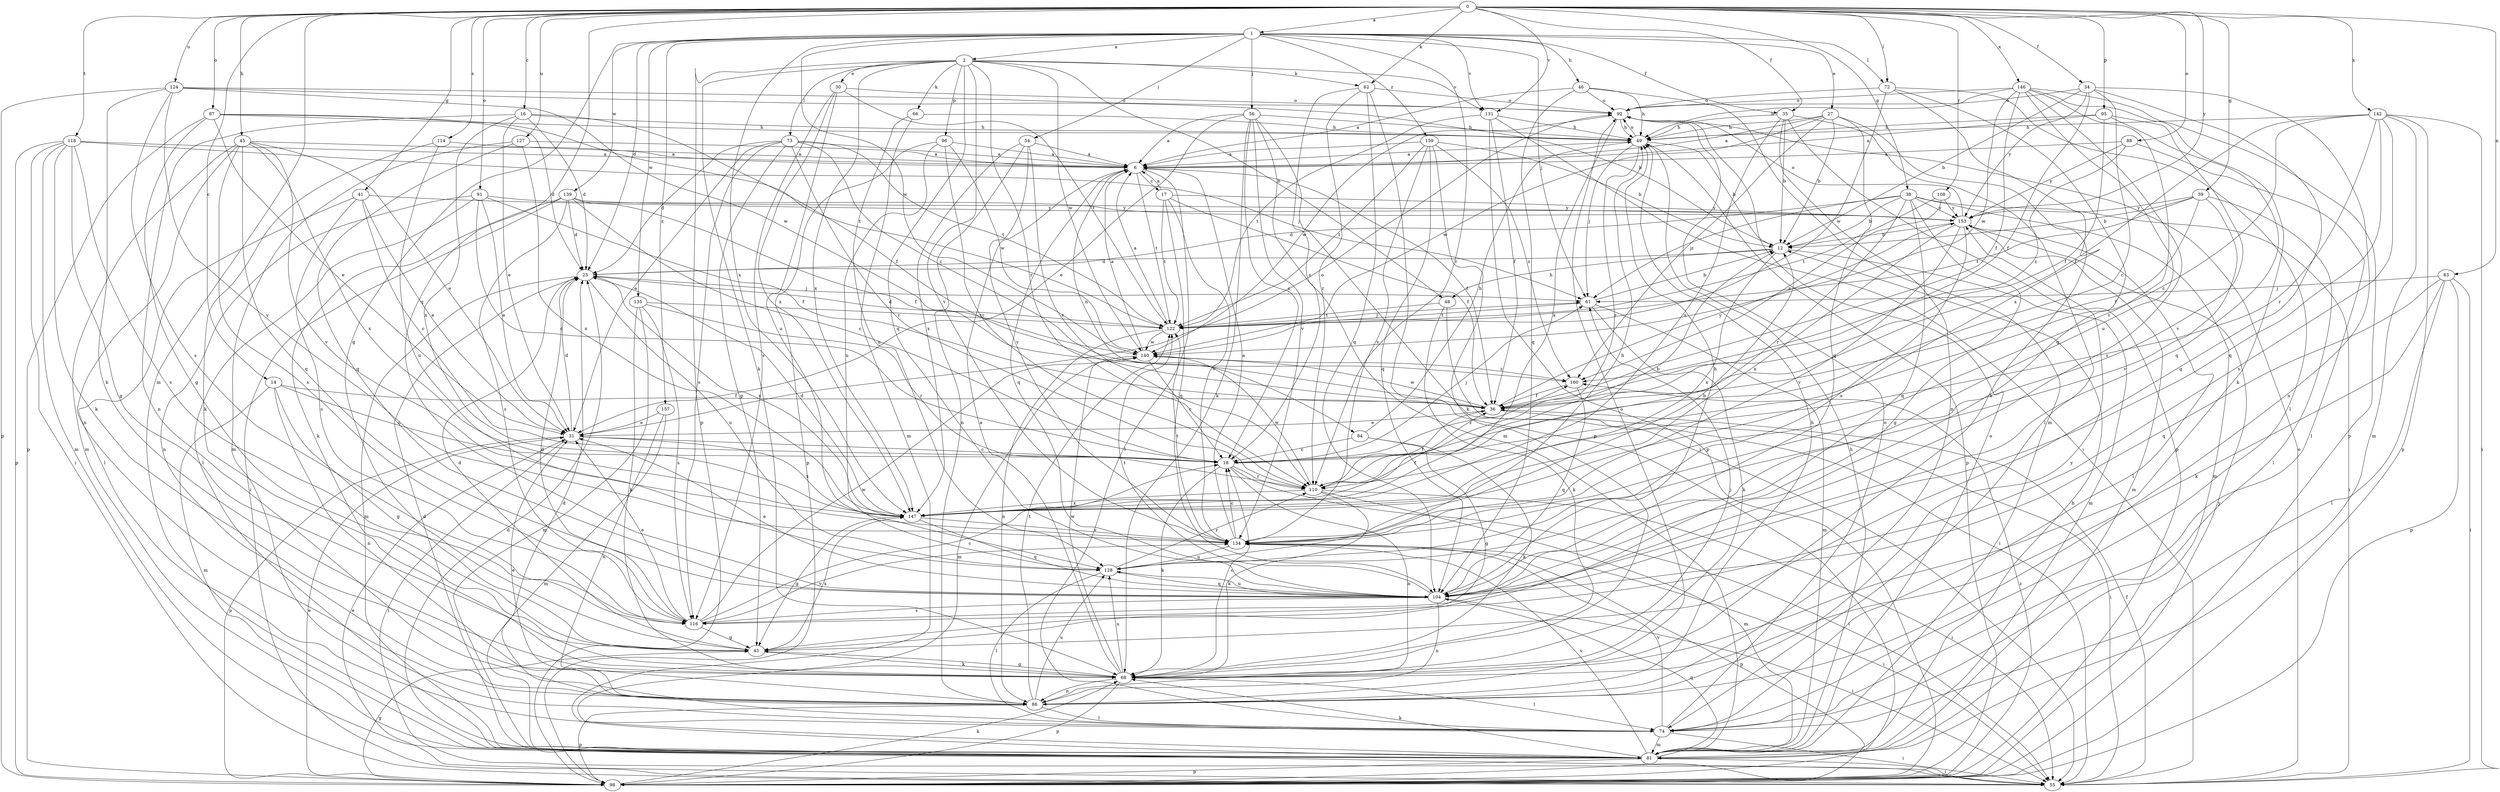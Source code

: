 strict digraph  {
0;
1;
2;
6;
12;
14;
16;
17;
18;
25;
27;
30;
31;
34;
35;
36;
38;
39;
41;
43;
45;
46;
48;
49;
54;
55;
56;
61;
62;
66;
68;
72;
73;
74;
81;
83;
84;
86;
87;
88;
91;
92;
95;
96;
98;
104;
108;
110;
114;
116;
118;
122;
124;
127;
128;
131;
134;
135;
139;
140;
142;
146;
147;
153;
157;
159;
160;
0 -> 1  [label=a];
0 -> 14  [label=c];
0 -> 16  [label=c];
0 -> 34  [label=f];
0 -> 35  [label=f];
0 -> 38  [label=g];
0 -> 39  [label=g];
0 -> 41  [label=g];
0 -> 45  [label=h];
0 -> 62  [label=k];
0 -> 72  [label=l];
0 -> 81  [label=m];
0 -> 83  [label=n];
0 -> 87  [label=o];
0 -> 88  [label=o];
0 -> 91  [label=o];
0 -> 95  [label=p];
0 -> 104  [label=q];
0 -> 108  [label=r];
0 -> 114  [label=s];
0 -> 118  [label=t];
0 -> 124  [label=u];
0 -> 127  [label=u];
0 -> 131  [label=v];
0 -> 142  [label=x];
0 -> 146  [label=x];
0 -> 153  [label=y];
1 -> 2  [label=a];
1 -> 25  [label=d];
1 -> 27  [label=e];
1 -> 35  [label=f];
1 -> 43  [label=g];
1 -> 46  [label=h];
1 -> 54  [label=i];
1 -> 56  [label=j];
1 -> 61  [label=j];
1 -> 72  [label=l];
1 -> 110  [label=r];
1 -> 131  [label=v];
1 -> 135  [label=w];
1 -> 139  [label=w];
1 -> 140  [label=w];
1 -> 147  [label=x];
1 -> 157  [label=z];
1 -> 159  [label=z];
2 -> 30  [label=e];
2 -> 48  [label=h];
2 -> 62  [label=k];
2 -> 66  [label=k];
2 -> 68  [label=k];
2 -> 73  [label=l];
2 -> 96  [label=p];
2 -> 98  [label=p];
2 -> 104  [label=q];
2 -> 110  [label=r];
2 -> 131  [label=v];
2 -> 134  [label=v];
2 -> 140  [label=w];
2 -> 147  [label=x];
6 -> 17  [label=c];
6 -> 36  [label=f];
6 -> 74  [label=l];
6 -> 84  [label=n];
6 -> 104  [label=q];
6 -> 122  [label=t];
12 -> 25  [label=d];
12 -> 48  [label=h];
12 -> 81  [label=m];
12 -> 147  [label=x];
14 -> 18  [label=c];
14 -> 36  [label=f];
14 -> 43  [label=g];
14 -> 81  [label=m];
14 -> 86  [label=n];
16 -> 25  [label=d];
16 -> 31  [label=e];
16 -> 36  [label=f];
16 -> 49  [label=h];
16 -> 86  [label=n];
16 -> 147  [label=x];
17 -> 6  [label=a];
17 -> 36  [label=f];
17 -> 104  [label=q];
17 -> 122  [label=t];
17 -> 134  [label=v];
17 -> 153  [label=y];
18 -> 55  [label=i];
18 -> 61  [label=j];
18 -> 68  [label=k];
18 -> 86  [label=n];
18 -> 110  [label=r];
18 -> 160  [label=z];
25 -> 61  [label=j];
25 -> 81  [label=m];
25 -> 128  [label=u];
25 -> 147  [label=x];
27 -> 6  [label=a];
27 -> 12  [label=b];
27 -> 49  [label=h];
27 -> 68  [label=k];
27 -> 104  [label=q];
27 -> 140  [label=w];
27 -> 160  [label=z];
30 -> 92  [label=o];
30 -> 116  [label=s];
30 -> 122  [label=t];
30 -> 128  [label=u];
30 -> 147  [label=x];
31 -> 18  [label=c];
31 -> 25  [label=d];
31 -> 55  [label=i];
31 -> 92  [label=o];
31 -> 98  [label=p];
31 -> 147  [label=x];
34 -> 12  [label=b];
34 -> 18  [label=c];
34 -> 36  [label=f];
34 -> 43  [label=g];
34 -> 86  [label=n];
34 -> 92  [label=o];
34 -> 153  [label=y];
35 -> 12  [label=b];
35 -> 49  [label=h];
35 -> 74  [label=l];
35 -> 86  [label=n];
35 -> 98  [label=p];
35 -> 147  [label=x];
36 -> 31  [label=e];
36 -> 55  [label=i];
36 -> 140  [label=w];
36 -> 153  [label=y];
38 -> 12  [label=b];
38 -> 25  [label=d];
38 -> 43  [label=g];
38 -> 55  [label=i];
38 -> 61  [label=j];
38 -> 81  [label=m];
38 -> 104  [label=q];
38 -> 110  [label=r];
38 -> 153  [label=y];
39 -> 12  [label=b];
39 -> 36  [label=f];
39 -> 74  [label=l];
39 -> 122  [label=t];
39 -> 134  [label=v];
39 -> 153  [label=y];
41 -> 18  [label=c];
41 -> 31  [label=e];
41 -> 74  [label=l];
41 -> 116  [label=s];
41 -> 153  [label=y];
43 -> 25  [label=d];
43 -> 68  [label=k];
43 -> 147  [label=x];
45 -> 6  [label=a];
45 -> 31  [label=e];
45 -> 81  [label=m];
45 -> 86  [label=n];
45 -> 104  [label=q];
45 -> 116  [label=s];
45 -> 134  [label=v];
45 -> 147  [label=x];
46 -> 6  [label=a];
46 -> 49  [label=h];
46 -> 81  [label=m];
46 -> 92  [label=o];
46 -> 104  [label=q];
48 -> 55  [label=i];
48 -> 68  [label=k];
48 -> 122  [label=t];
49 -> 6  [label=a];
49 -> 12  [label=b];
49 -> 61  [label=j];
49 -> 92  [label=o];
49 -> 98  [label=p];
49 -> 110  [label=r];
54 -> 6  [label=a];
54 -> 86  [label=n];
54 -> 110  [label=r];
54 -> 134  [label=v];
54 -> 147  [label=x];
55 -> 25  [label=d];
55 -> 31  [label=e];
55 -> 36  [label=f];
55 -> 92  [label=o];
56 -> 6  [label=a];
56 -> 18  [label=c];
56 -> 31  [label=e];
56 -> 49  [label=h];
56 -> 55  [label=i];
56 -> 68  [label=k];
56 -> 81  [label=m];
56 -> 134  [label=v];
61 -> 12  [label=b];
61 -> 68  [label=k];
61 -> 81  [label=m];
61 -> 122  [label=t];
62 -> 18  [label=c];
62 -> 92  [label=o];
62 -> 98  [label=p];
62 -> 104  [label=q];
62 -> 110  [label=r];
66 -> 49  [label=h];
66 -> 81  [label=m];
66 -> 128  [label=u];
68 -> 6  [label=a];
68 -> 18  [label=c];
68 -> 43  [label=g];
68 -> 61  [label=j];
68 -> 74  [label=l];
68 -> 86  [label=n];
68 -> 98  [label=p];
68 -> 128  [label=u];
68 -> 140  [label=w];
72 -> 74  [label=l];
72 -> 92  [label=o];
72 -> 104  [label=q];
72 -> 140  [label=w];
72 -> 147  [label=x];
73 -> 6  [label=a];
73 -> 25  [label=d];
73 -> 31  [label=e];
73 -> 43  [label=g];
73 -> 110  [label=r];
73 -> 116  [label=s];
73 -> 122  [label=t];
73 -> 160  [label=z];
74 -> 25  [label=d];
74 -> 55  [label=i];
74 -> 81  [label=m];
74 -> 92  [label=o];
74 -> 134  [label=v];
81 -> 12  [label=b];
81 -> 25  [label=d];
81 -> 49  [label=h];
81 -> 55  [label=i];
81 -> 68  [label=k];
81 -> 92  [label=o];
81 -> 98  [label=p];
81 -> 104  [label=q];
81 -> 134  [label=v];
83 -> 55  [label=i];
83 -> 61  [label=j];
83 -> 68  [label=k];
83 -> 74  [label=l];
83 -> 98  [label=p];
83 -> 104  [label=q];
84 -> 18  [label=c];
84 -> 43  [label=g];
84 -> 49  [label=h];
84 -> 68  [label=k];
86 -> 31  [label=e];
86 -> 49  [label=h];
86 -> 74  [label=l];
86 -> 92  [label=o];
86 -> 98  [label=p];
86 -> 122  [label=t];
86 -> 128  [label=u];
86 -> 153  [label=y];
87 -> 25  [label=d];
87 -> 31  [label=e];
87 -> 43  [label=g];
87 -> 49  [label=h];
87 -> 98  [label=p];
87 -> 122  [label=t];
88 -> 6  [label=a];
88 -> 74  [label=l];
88 -> 153  [label=y];
88 -> 160  [label=z];
91 -> 18  [label=c];
91 -> 31  [label=e];
91 -> 36  [label=f];
91 -> 74  [label=l];
91 -> 86  [label=n];
91 -> 153  [label=y];
92 -> 49  [label=h];
92 -> 140  [label=w];
92 -> 147  [label=x];
95 -> 6  [label=a];
95 -> 36  [label=f];
95 -> 49  [label=h];
95 -> 104  [label=q];
95 -> 134  [label=v];
96 -> 6  [label=a];
96 -> 98  [label=p];
96 -> 110  [label=r];
96 -> 128  [label=u];
96 -> 140  [label=w];
98 -> 31  [label=e];
98 -> 43  [label=g];
98 -> 68  [label=k];
98 -> 153  [label=y];
98 -> 160  [label=z];
104 -> 31  [label=e];
104 -> 49  [label=h];
104 -> 55  [label=i];
104 -> 86  [label=n];
104 -> 116  [label=s];
104 -> 122  [label=t];
104 -> 128  [label=u];
108 -> 122  [label=t];
108 -> 153  [label=y];
108 -> 160  [label=z];
110 -> 12  [label=b];
110 -> 36  [label=f];
110 -> 55  [label=i];
110 -> 68  [label=k];
110 -> 81  [label=m];
110 -> 140  [label=w];
110 -> 147  [label=x];
114 -> 6  [label=a];
114 -> 68  [label=k];
114 -> 128  [label=u];
116 -> 18  [label=c];
116 -> 25  [label=d];
116 -> 31  [label=e];
116 -> 43  [label=g];
116 -> 134  [label=v];
116 -> 140  [label=w];
118 -> 6  [label=a];
118 -> 43  [label=g];
118 -> 55  [label=i];
118 -> 61  [label=j];
118 -> 68  [label=k];
118 -> 81  [label=m];
118 -> 98  [label=p];
118 -> 116  [label=s];
122 -> 6  [label=a];
122 -> 25  [label=d];
122 -> 61  [label=j];
122 -> 86  [label=n];
122 -> 140  [label=w];
124 -> 12  [label=b];
124 -> 68  [label=k];
124 -> 92  [label=o];
124 -> 98  [label=p];
124 -> 116  [label=s];
124 -> 134  [label=v];
124 -> 140  [label=w];
127 -> 6  [label=a];
127 -> 81  [label=m];
127 -> 104  [label=q];
127 -> 147  [label=x];
128 -> 49  [label=h];
128 -> 74  [label=l];
128 -> 104  [label=q];
128 -> 110  [label=r];
131 -> 36  [label=f];
131 -> 49  [label=h];
131 -> 55  [label=i];
131 -> 98  [label=p];
131 -> 122  [label=t];
134 -> 6  [label=a];
134 -> 12  [label=b];
134 -> 18  [label=c];
134 -> 55  [label=i];
134 -> 98  [label=p];
134 -> 122  [label=t];
134 -> 128  [label=u];
135 -> 68  [label=k];
135 -> 81  [label=m];
135 -> 110  [label=r];
135 -> 116  [label=s];
135 -> 122  [label=t];
139 -> 18  [label=c];
139 -> 25  [label=d];
139 -> 36  [label=f];
139 -> 55  [label=i];
139 -> 68  [label=k];
139 -> 116  [label=s];
139 -> 153  [label=y];
140 -> 6  [label=a];
140 -> 18  [label=c];
140 -> 81  [label=m];
140 -> 160  [label=z];
142 -> 18  [label=c];
142 -> 36  [label=f];
142 -> 49  [label=h];
142 -> 55  [label=i];
142 -> 81  [label=m];
142 -> 98  [label=p];
142 -> 104  [label=q];
142 -> 110  [label=r];
142 -> 116  [label=s];
146 -> 36  [label=f];
146 -> 49  [label=h];
146 -> 68  [label=k];
146 -> 92  [label=o];
146 -> 98  [label=p];
146 -> 116  [label=s];
146 -> 128  [label=u];
146 -> 134  [label=v];
146 -> 140  [label=w];
147 -> 25  [label=d];
147 -> 36  [label=f];
147 -> 43  [label=g];
147 -> 104  [label=q];
147 -> 134  [label=v];
153 -> 12  [label=b];
153 -> 74  [label=l];
153 -> 81  [label=m];
153 -> 92  [label=o];
153 -> 128  [label=u];
153 -> 134  [label=v];
153 -> 147  [label=x];
157 -> 31  [label=e];
157 -> 81  [label=m];
157 -> 86  [label=n];
159 -> 6  [label=a];
159 -> 12  [label=b];
159 -> 68  [label=k];
159 -> 104  [label=q];
159 -> 122  [label=t];
159 -> 134  [label=v];
159 -> 160  [label=z];
160 -> 36  [label=f];
160 -> 104  [label=q];
}
